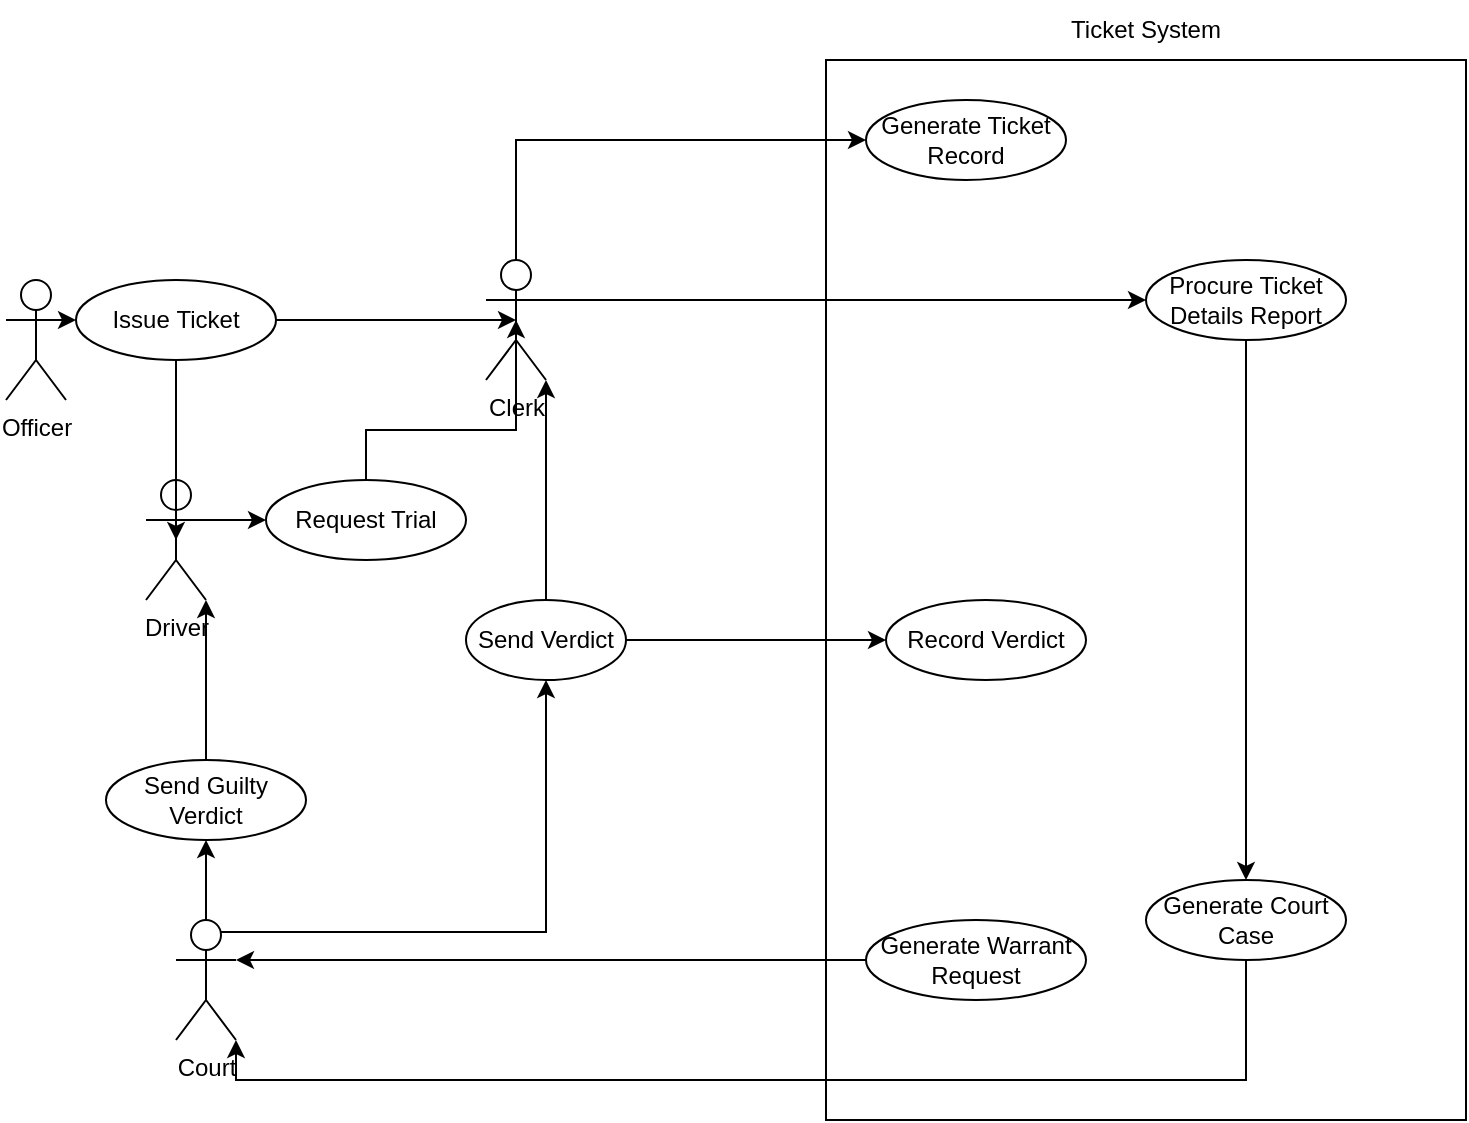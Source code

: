 <mxfile version="26.0.14">
  <diagram name="Page-1" id="QHTUdcQEXf94xLVi2kvm">
    <mxGraphModel dx="782" dy="737" grid="1" gridSize="10" guides="1" tooltips="1" connect="1" arrows="1" fold="1" page="1" pageScale="1" pageWidth="850" pageHeight="1100" math="0" shadow="0">
      <root>
        <mxCell id="0" />
        <mxCell id="1" parent="0" />
        <mxCell id="e9U0abkdqi3mbfvJPGBw-5" value="" style="rounded=0;whiteSpace=wrap;html=1;" vertex="1" parent="1">
          <mxGeometry x="480" y="160" width="320" height="530" as="geometry" />
        </mxCell>
        <mxCell id="e9U0abkdqi3mbfvJPGBw-6" value="Ticket System" style="text;html=1;align=center;verticalAlign=middle;whiteSpace=wrap;rounded=0;" vertex="1" parent="1">
          <mxGeometry x="600" y="130" width="80" height="30" as="geometry" />
        </mxCell>
        <mxCell id="e9U0abkdqi3mbfvJPGBw-18" style="edgeStyle=orthogonalEdgeStyle;rounded=0;orthogonalLoop=1;jettySize=auto;html=1;exitX=1;exitY=0.333;exitDx=0;exitDy=0;exitPerimeter=0;entryX=0;entryY=0.5;entryDx=0;entryDy=0;" edge="1" parent="1" source="e9U0abkdqi3mbfvJPGBw-7" target="e9U0abkdqi3mbfvJPGBw-17">
          <mxGeometry relative="1" as="geometry" />
        </mxCell>
        <mxCell id="e9U0abkdqi3mbfvJPGBw-7" value="Officer" style="shape=umlActor;verticalLabelPosition=bottom;verticalAlign=top;html=1;outlineConnect=0;" vertex="1" parent="1">
          <mxGeometry x="70" y="270" width="30" height="60" as="geometry" />
        </mxCell>
        <mxCell id="e9U0abkdqi3mbfvJPGBw-10" value="Generate Ticket Record" style="ellipse;whiteSpace=wrap;html=1;align=center;" vertex="1" parent="1">
          <mxGeometry x="500" y="180" width="100" height="40" as="geometry" />
        </mxCell>
        <mxCell id="e9U0abkdqi3mbfvJPGBw-27" style="edgeStyle=orthogonalEdgeStyle;rounded=0;orthogonalLoop=1;jettySize=auto;html=1;exitX=1;exitY=0.333;exitDx=0;exitDy=0;exitPerimeter=0;entryX=0;entryY=0.5;entryDx=0;entryDy=0;" edge="1" parent="1" source="e9U0abkdqi3mbfvJPGBw-15" target="e9U0abkdqi3mbfvJPGBw-26">
          <mxGeometry relative="1" as="geometry" />
        </mxCell>
        <mxCell id="e9U0abkdqi3mbfvJPGBw-15" value="Driver" style="shape=umlActor;verticalLabelPosition=bottom;verticalAlign=top;html=1;" vertex="1" parent="1">
          <mxGeometry x="140" y="370" width="30" height="60" as="geometry" />
        </mxCell>
        <mxCell id="e9U0abkdqi3mbfvJPGBw-17" value="Issue&lt;span style=&quot;background-color: transparent; color: light-dark(rgb(0, 0, 0), rgb(255, 255, 255));&quot;&gt;&amp;nbsp;Ticket&lt;/span&gt;" style="ellipse;whiteSpace=wrap;html=1;align=center;" vertex="1" parent="1">
          <mxGeometry x="105" y="270" width="100" height="40" as="geometry" />
        </mxCell>
        <mxCell id="e9U0abkdqi3mbfvJPGBw-19" style="edgeStyle=orthogonalEdgeStyle;rounded=0;orthogonalLoop=1;jettySize=auto;html=1;exitX=0.5;exitY=1;exitDx=0;exitDy=0;entryX=0.5;entryY=0.5;entryDx=0;entryDy=0;entryPerimeter=0;" edge="1" parent="1" source="e9U0abkdqi3mbfvJPGBw-17" target="e9U0abkdqi3mbfvJPGBw-15">
          <mxGeometry relative="1" as="geometry" />
        </mxCell>
        <mxCell id="e9U0abkdqi3mbfvJPGBw-25" style="edgeStyle=orthogonalEdgeStyle;rounded=0;orthogonalLoop=1;jettySize=auto;html=1;exitX=0.5;exitY=0;exitDx=0;exitDy=0;exitPerimeter=0;entryX=0;entryY=0.5;entryDx=0;entryDy=0;" edge="1" parent="1" source="e9U0abkdqi3mbfvJPGBw-23" target="e9U0abkdqi3mbfvJPGBw-10">
          <mxGeometry relative="1" as="geometry" />
        </mxCell>
        <mxCell id="e9U0abkdqi3mbfvJPGBw-59" style="edgeStyle=orthogonalEdgeStyle;rounded=0;orthogonalLoop=1;jettySize=auto;html=1;exitX=1;exitY=0.333;exitDx=0;exitDy=0;exitPerimeter=0;entryX=0;entryY=0.5;entryDx=0;entryDy=0;" edge="1" parent="1" source="e9U0abkdqi3mbfvJPGBw-23" target="e9U0abkdqi3mbfvJPGBw-50">
          <mxGeometry relative="1" as="geometry" />
        </mxCell>
        <mxCell id="e9U0abkdqi3mbfvJPGBw-23" value="Clerk" style="shape=umlActor;verticalLabelPosition=bottom;verticalAlign=top;html=1;outlineConnect=0;" vertex="1" parent="1">
          <mxGeometry x="310" y="260" width="30" height="60" as="geometry" />
        </mxCell>
        <mxCell id="e9U0abkdqi3mbfvJPGBw-24" style="edgeStyle=orthogonalEdgeStyle;rounded=0;orthogonalLoop=1;jettySize=auto;html=1;exitX=1;exitY=0.5;exitDx=0;exitDy=0;entryX=0.5;entryY=0.5;entryDx=0;entryDy=0;entryPerimeter=0;" edge="1" parent="1" source="e9U0abkdqi3mbfvJPGBw-17" target="e9U0abkdqi3mbfvJPGBw-23">
          <mxGeometry relative="1" as="geometry" />
        </mxCell>
        <mxCell id="e9U0abkdqi3mbfvJPGBw-26" value="Request Trial" style="ellipse;whiteSpace=wrap;html=1;align=center;" vertex="1" parent="1">
          <mxGeometry x="200" y="370" width="100" height="40" as="geometry" />
        </mxCell>
        <mxCell id="e9U0abkdqi3mbfvJPGBw-28" style="edgeStyle=orthogonalEdgeStyle;rounded=0;orthogonalLoop=1;jettySize=auto;html=1;exitX=0.5;exitY=0;exitDx=0;exitDy=0;entryX=0.5;entryY=0.5;entryDx=0;entryDy=0;entryPerimeter=0;" edge="1" parent="1" source="e9U0abkdqi3mbfvJPGBw-26" target="e9U0abkdqi3mbfvJPGBw-23">
          <mxGeometry relative="1" as="geometry" />
        </mxCell>
        <mxCell id="e9U0abkdqi3mbfvJPGBw-30" value="Generate Court Case" style="ellipse;whiteSpace=wrap;html=1;align=center;" vertex="1" parent="1">
          <mxGeometry x="640" y="570" width="100" height="40" as="geometry" />
        </mxCell>
        <mxCell id="e9U0abkdqi3mbfvJPGBw-38" style="edgeStyle=orthogonalEdgeStyle;rounded=0;orthogonalLoop=1;jettySize=auto;html=1;exitX=0.5;exitY=0;exitDx=0;exitDy=0;exitPerimeter=0;entryX=0.5;entryY=1;entryDx=0;entryDy=0;" edge="1" parent="1" source="e9U0abkdqi3mbfvJPGBw-32" target="e9U0abkdqi3mbfvJPGBw-37">
          <mxGeometry relative="1" as="geometry" />
        </mxCell>
        <mxCell id="e9U0abkdqi3mbfvJPGBw-43" style="edgeStyle=orthogonalEdgeStyle;rounded=0;orthogonalLoop=1;jettySize=auto;html=1;exitX=0.75;exitY=0.1;exitDx=0;exitDy=0;exitPerimeter=0;entryX=0.5;entryY=1;entryDx=0;entryDy=0;" edge="1" parent="1" source="e9U0abkdqi3mbfvJPGBw-32" target="e9U0abkdqi3mbfvJPGBw-41">
          <mxGeometry relative="1" as="geometry" />
        </mxCell>
        <mxCell id="e9U0abkdqi3mbfvJPGBw-32" value="Court" style="shape=umlActor;verticalLabelPosition=bottom;verticalAlign=top;html=1;outlineConnect=0;" vertex="1" parent="1">
          <mxGeometry x="155" y="590" width="30" height="60" as="geometry" />
        </mxCell>
        <mxCell id="e9U0abkdqi3mbfvJPGBw-37" value="Send Guilty Verdict" style="ellipse;whiteSpace=wrap;html=1;align=center;" vertex="1" parent="1">
          <mxGeometry x="120" y="510" width="100" height="40" as="geometry" />
        </mxCell>
        <mxCell id="e9U0abkdqi3mbfvJPGBw-39" style="edgeStyle=orthogonalEdgeStyle;rounded=0;orthogonalLoop=1;jettySize=auto;html=1;exitX=0.5;exitY=0;exitDx=0;exitDy=0;entryX=1;entryY=1;entryDx=0;entryDy=0;entryPerimeter=0;" edge="1" parent="1" source="e9U0abkdqi3mbfvJPGBw-37" target="e9U0abkdqi3mbfvJPGBw-15">
          <mxGeometry relative="1" as="geometry" />
        </mxCell>
        <mxCell id="e9U0abkdqi3mbfvJPGBw-48" style="edgeStyle=orthogonalEdgeStyle;rounded=0;orthogonalLoop=1;jettySize=auto;html=1;exitX=1;exitY=0.5;exitDx=0;exitDy=0;entryX=0;entryY=0.5;entryDx=0;entryDy=0;" edge="1" parent="1" source="e9U0abkdqi3mbfvJPGBw-41" target="e9U0abkdqi3mbfvJPGBw-47">
          <mxGeometry relative="1" as="geometry" />
        </mxCell>
        <mxCell id="e9U0abkdqi3mbfvJPGBw-41" value="Send Verdict" style="ellipse;whiteSpace=wrap;html=1;align=center;" vertex="1" parent="1">
          <mxGeometry x="300" y="430" width="80" height="40" as="geometry" />
        </mxCell>
        <mxCell id="e9U0abkdqi3mbfvJPGBw-44" style="edgeStyle=orthogonalEdgeStyle;rounded=0;orthogonalLoop=1;jettySize=auto;html=1;exitX=0.5;exitY=0;exitDx=0;exitDy=0;entryX=1;entryY=1;entryDx=0;entryDy=0;entryPerimeter=0;" edge="1" parent="1" source="e9U0abkdqi3mbfvJPGBw-41" target="e9U0abkdqi3mbfvJPGBw-23">
          <mxGeometry relative="1" as="geometry" />
        </mxCell>
        <mxCell id="e9U0abkdqi3mbfvJPGBw-47" value="Record Verdict" style="ellipse;whiteSpace=wrap;html=1;align=center;" vertex="1" parent="1">
          <mxGeometry x="510" y="430" width="100" height="40" as="geometry" />
        </mxCell>
        <mxCell id="e9U0abkdqi3mbfvJPGBw-53" style="edgeStyle=orthogonalEdgeStyle;rounded=0;orthogonalLoop=1;jettySize=auto;html=1;exitX=0.5;exitY=1;exitDx=0;exitDy=0;entryX=0.5;entryY=0;entryDx=0;entryDy=0;" edge="1" parent="1" source="e9U0abkdqi3mbfvJPGBw-50" target="e9U0abkdqi3mbfvJPGBw-30">
          <mxGeometry relative="1" as="geometry" />
        </mxCell>
        <mxCell id="e9U0abkdqi3mbfvJPGBw-50" value="Procure Ticket Details Report" style="ellipse;whiteSpace=wrap;html=1;align=center;" vertex="1" parent="1">
          <mxGeometry x="640" y="260" width="100" height="40" as="geometry" />
        </mxCell>
        <mxCell id="e9U0abkdqi3mbfvJPGBw-54" style="edgeStyle=orthogonalEdgeStyle;rounded=0;orthogonalLoop=1;jettySize=auto;html=1;exitX=0.5;exitY=1;exitDx=0;exitDy=0;entryX=1;entryY=1;entryDx=0;entryDy=0;entryPerimeter=0;" edge="1" parent="1" source="e9U0abkdqi3mbfvJPGBw-30" target="e9U0abkdqi3mbfvJPGBw-32">
          <mxGeometry relative="1" as="geometry" />
        </mxCell>
        <mxCell id="e9U0abkdqi3mbfvJPGBw-57" value="Generate Warrant Request" style="ellipse;whiteSpace=wrap;html=1;align=center;" vertex="1" parent="1">
          <mxGeometry x="500" y="590" width="110" height="40" as="geometry" />
        </mxCell>
        <mxCell id="e9U0abkdqi3mbfvJPGBw-58" style="edgeStyle=orthogonalEdgeStyle;rounded=0;orthogonalLoop=1;jettySize=auto;html=1;exitX=0;exitY=0.5;exitDx=0;exitDy=0;entryX=1;entryY=0.333;entryDx=0;entryDy=0;entryPerimeter=0;" edge="1" parent="1" source="e9U0abkdqi3mbfvJPGBw-57" target="e9U0abkdqi3mbfvJPGBw-32">
          <mxGeometry relative="1" as="geometry" />
        </mxCell>
      </root>
    </mxGraphModel>
  </diagram>
</mxfile>
